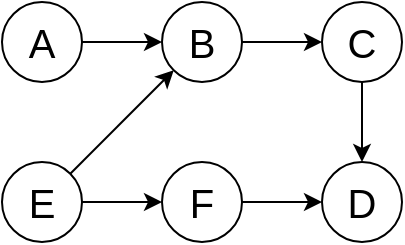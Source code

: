 <mxfile version="15.6.1" type="device"><diagram id="G4VUyvp-JjqjMCJiDl8j" name="Page-1"><mxGraphModel dx="415" dy="201" grid="1" gridSize="10" guides="1" tooltips="1" connect="1" arrows="1" fold="1" page="1" pageScale="1" pageWidth="827" pageHeight="1169" math="0" shadow="0"><root><mxCell id="0"/><mxCell id="1" parent="0"/><mxCell id="pa6coq73vFyVc2dEVUW6-57" style="edgeStyle=none;rounded=0;orthogonalLoop=1;jettySize=auto;html=1;exitX=1;exitY=0.5;exitDx=0;exitDy=0;entryX=0;entryY=0.5;entryDx=0;entryDy=0;fontSize=20;" edge="1" parent="1" source="pa6coq73vFyVc2dEVUW6-6" target="pa6coq73vFyVc2dEVUW6-8"><mxGeometry relative="1" as="geometry"/></mxCell><mxCell id="pa6coq73vFyVc2dEVUW6-6" value="A" style="ellipse;whiteSpace=wrap;html=1;aspect=fixed;fontSize=20;" vertex="1" parent="1"><mxGeometry x="440" y="120" width="40" height="40" as="geometry"/></mxCell><mxCell id="pa6coq73vFyVc2dEVUW6-61" style="edgeStyle=none;rounded=0;orthogonalLoop=1;jettySize=auto;html=1;exitX=1;exitY=0.5;exitDx=0;exitDy=0;entryX=0;entryY=0.5;entryDx=0;entryDy=0;fontSize=20;" edge="1" parent="1" source="pa6coq73vFyVc2dEVUW6-7" target="pa6coq73vFyVc2dEVUW6-9"><mxGeometry relative="1" as="geometry"/></mxCell><mxCell id="pa6coq73vFyVc2dEVUW6-62" style="edgeStyle=none;rounded=0;orthogonalLoop=1;jettySize=auto;html=1;exitX=1;exitY=0;exitDx=0;exitDy=0;fontSize=20;" edge="1" parent="1" source="pa6coq73vFyVc2dEVUW6-7" target="pa6coq73vFyVc2dEVUW6-8"><mxGeometry relative="1" as="geometry"/></mxCell><mxCell id="pa6coq73vFyVc2dEVUW6-7" value="E" style="ellipse;whiteSpace=wrap;html=1;aspect=fixed;fontSize=20;" vertex="1" parent="1"><mxGeometry x="440" y="200" width="40" height="40" as="geometry"/></mxCell><mxCell id="pa6coq73vFyVc2dEVUW6-58" style="edgeStyle=none;rounded=0;orthogonalLoop=1;jettySize=auto;html=1;exitX=1;exitY=0.5;exitDx=0;exitDy=0;entryX=0;entryY=0.5;entryDx=0;entryDy=0;fontSize=20;" edge="1" parent="1" source="pa6coq73vFyVc2dEVUW6-8" target="pa6coq73vFyVc2dEVUW6-55"><mxGeometry relative="1" as="geometry"/></mxCell><mxCell id="pa6coq73vFyVc2dEVUW6-8" value="B" style="ellipse;whiteSpace=wrap;html=1;aspect=fixed;fontSize=20;align=center;verticalAlign=middle;" vertex="1" parent="1"><mxGeometry x="520" y="120" width="40" height="40" as="geometry"/></mxCell><mxCell id="pa6coq73vFyVc2dEVUW6-60" style="edgeStyle=none;rounded=0;orthogonalLoop=1;jettySize=auto;html=1;exitX=1;exitY=0.5;exitDx=0;exitDy=0;entryX=0;entryY=0.5;entryDx=0;entryDy=0;fontSize=20;" edge="1" parent="1" source="pa6coq73vFyVc2dEVUW6-9" target="pa6coq73vFyVc2dEVUW6-56"><mxGeometry relative="1" as="geometry"/></mxCell><mxCell id="pa6coq73vFyVc2dEVUW6-9" value="F" style="ellipse;whiteSpace=wrap;html=1;aspect=fixed;fontSize=20;" vertex="1" parent="1"><mxGeometry x="520" y="200" width="40" height="40" as="geometry"/></mxCell><mxCell id="pa6coq73vFyVc2dEVUW6-59" style="edgeStyle=none;rounded=0;orthogonalLoop=1;jettySize=auto;html=1;exitX=0.5;exitY=1;exitDx=0;exitDy=0;entryX=0.5;entryY=0;entryDx=0;entryDy=0;fontSize=20;" edge="1" parent="1" source="pa6coq73vFyVc2dEVUW6-55" target="pa6coq73vFyVc2dEVUW6-56"><mxGeometry relative="1" as="geometry"/></mxCell><mxCell id="pa6coq73vFyVc2dEVUW6-55" value="C" style="ellipse;whiteSpace=wrap;html=1;aspect=fixed;fontSize=20;" vertex="1" parent="1"><mxGeometry x="600" y="120" width="40" height="40" as="geometry"/></mxCell><mxCell id="pa6coq73vFyVc2dEVUW6-56" value="D" style="ellipse;whiteSpace=wrap;html=1;aspect=fixed;fontSize=20;" vertex="1" parent="1"><mxGeometry x="600" y="200" width="40" height="40" as="geometry"/></mxCell></root></mxGraphModel></diagram></mxfile>